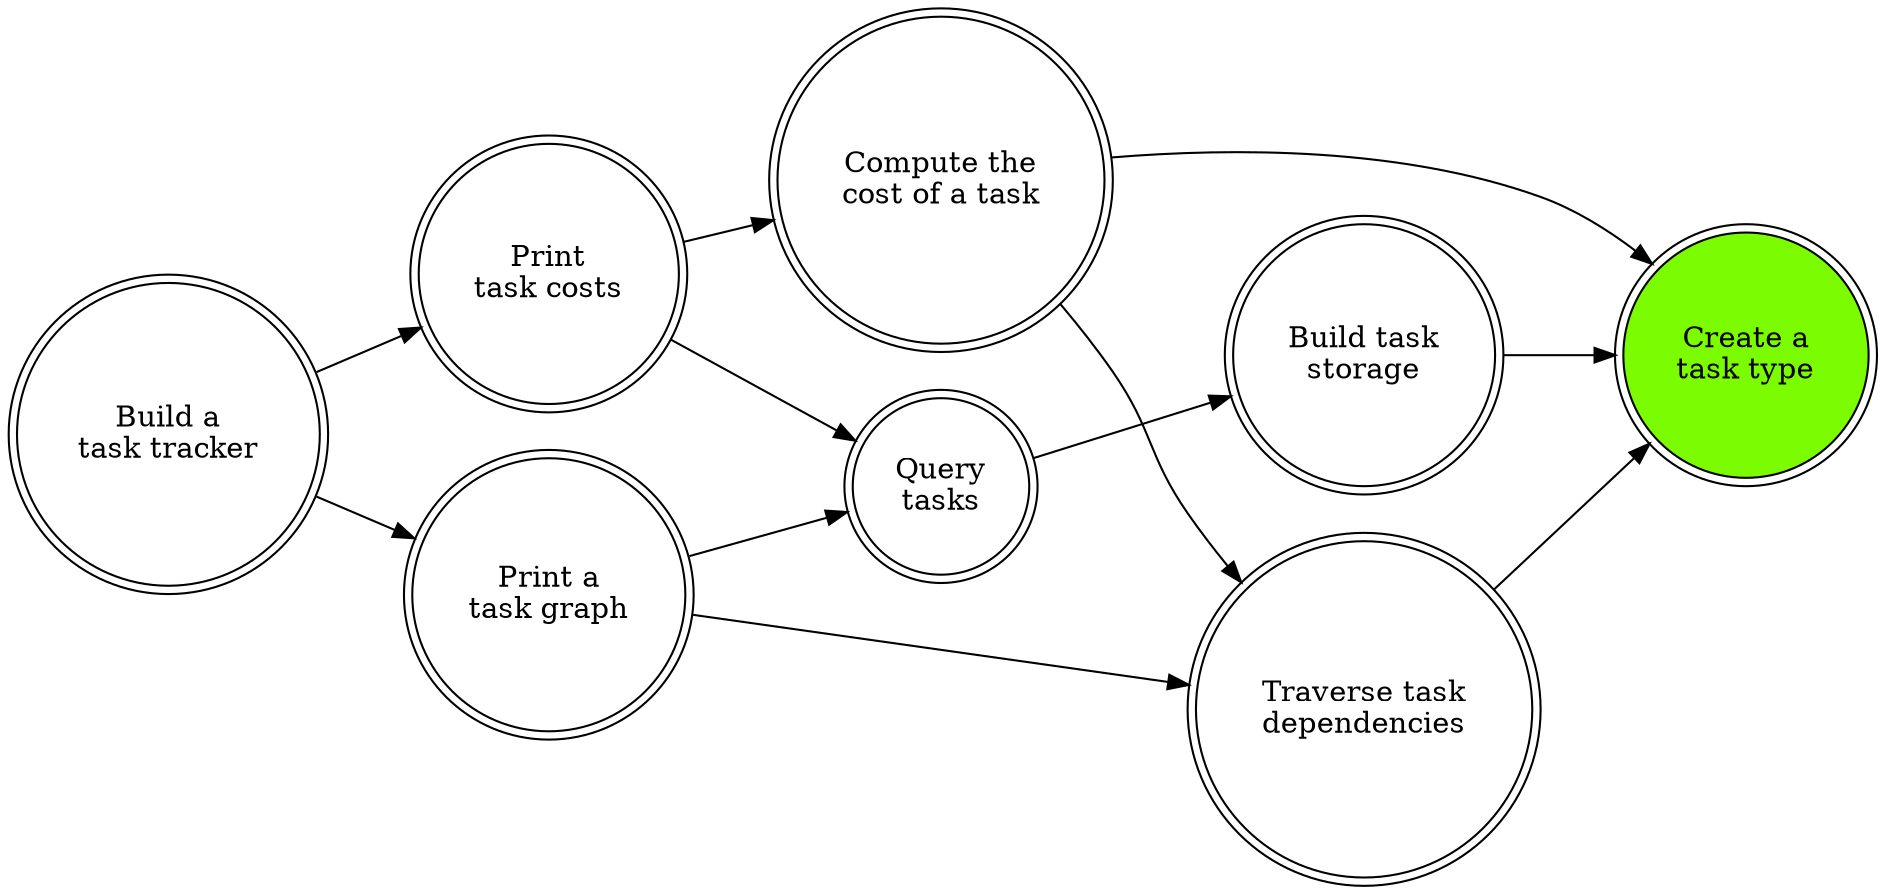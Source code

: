 digraph G {
  rankdir="LR";
  node [shape=doublecircle]
  tt  [label="Build a\ntask tracker"]
  ct  [label="Create a\ntask type"; style="filled"; fillcolor="lawngreen"]
  ptg [label="Print a\ntask graph"]
  ptc [label="Print\ntask costs"]
  qt  [label="Query\ntasks"]
  bts [label="Build task\nstorage"]
  ctc [label="Compute the\ncost of a task"]
  ttd [label="Traverse task\ndependencies"]

  tt  -> ptg
  ptg -> qt
  qt  -> bts
  tt  -> ptc
  ptc -> qt
  ptc -> ctc
  ctc -> ct
  bts -> ct
  ptg -> ttd
  ttd -> ct
  ctc -> ttd
}
